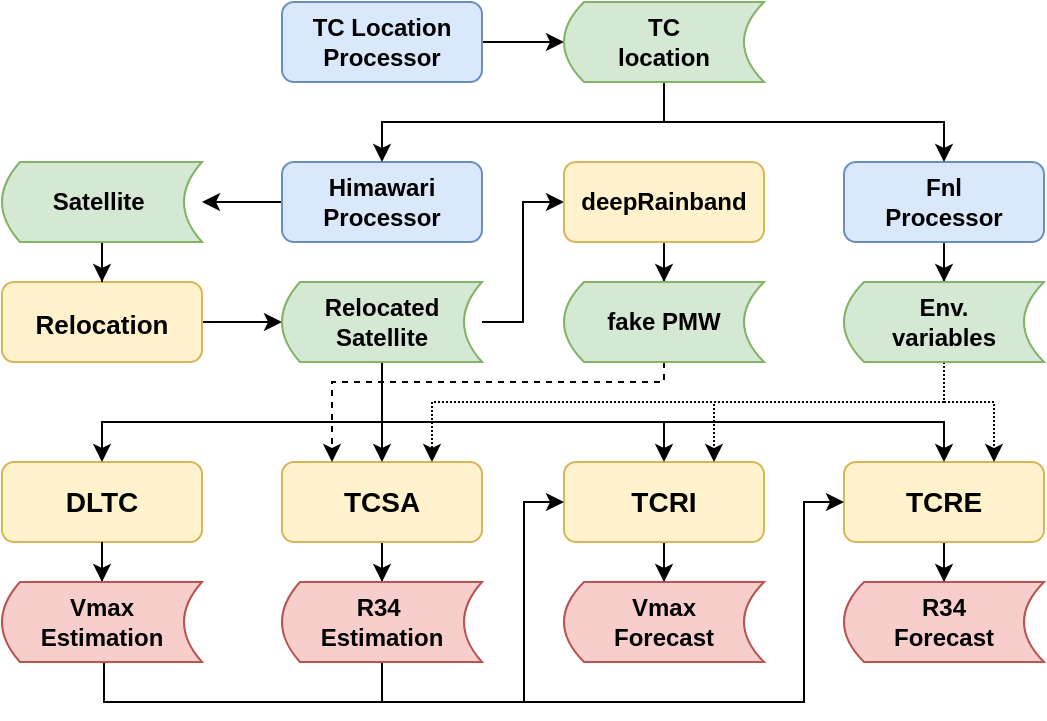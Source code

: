 <mxfile version="22.1.21" type="github">
  <diagram name="Page-1" id="74e2e168-ea6b-b213-b513-2b3c1d86103e">
    <mxGraphModel dx="912" dy="531" grid="1" gridSize="10" guides="1" tooltips="1" connect="1" arrows="1" fold="1" page="1" pageScale="1" pageWidth="1100" pageHeight="850" background="none" math="0" shadow="0">
      <root>
        <mxCell id="0" />
        <mxCell id="1" parent="0" />
        <mxCell id="iOC6fSmJqCydzc7WDYuV-102" style="edgeStyle=orthogonalEdgeStyle;rounded=0;orthogonalLoop=1;jettySize=auto;html=1;entryX=0;entryY=0.5;entryDx=0;entryDy=0;" edge="1" parent="1" source="xviSgolfPBOpMJryr8qm-25" target="iOC6fSmJqCydzc7WDYuV-32">
          <mxGeometry relative="1" as="geometry" />
        </mxCell>
        <mxCell id="xviSgolfPBOpMJryr8qm-25" value="&lt;font style=&quot;font-size: 12px;&quot;&gt;TC Location &lt;br style=&quot;&quot;&gt;Processor&lt;/font&gt;" style="rounded=1;whiteSpace=wrap;html=1;shadow=0;labelBackgroundColor=none;strokeWidth=1;fontFamily=Helvetica;fontSize=11;align=center;strokeColor=#6c8ebf;fillColor=#dae8fc;fontStyle=1" parent="1" vertex="1">
          <mxGeometry x="329" y="100" width="100" height="40" as="geometry" />
        </mxCell>
        <mxCell id="iOC6fSmJqCydzc7WDYuV-42" style="edgeStyle=orthogonalEdgeStyle;rounded=0;orthogonalLoop=1;jettySize=auto;html=1;exitX=0;exitY=0.5;exitDx=0;exitDy=0;entryX=1;entryY=0.5;entryDx=0;entryDy=0;fontFamily=Helvetica;fontStyle=1" edge="1" parent="1" source="xviSgolfPBOpMJryr8qm-26" target="iOC6fSmJqCydzc7WDYuV-5">
          <mxGeometry relative="1" as="geometry" />
        </mxCell>
        <mxCell id="xviSgolfPBOpMJryr8qm-26" value="&lt;font style=&quot;font-size: 12px;&quot;&gt;Himawari &lt;br style=&quot;&quot;&gt;Processor&lt;/font&gt;" style="rounded=1;whiteSpace=wrap;html=1;shadow=0;labelBackgroundColor=none;strokeWidth=1;fontFamily=Helvetica;fontSize=11;align=center;strokeColor=#6c8ebf;fillColor=#dae8fc;fontStyle=1" parent="1" vertex="1">
          <mxGeometry x="329" y="180" width="100" height="40" as="geometry" />
        </mxCell>
        <mxCell id="iOC6fSmJqCydzc7WDYuV-39" style="edgeStyle=orthogonalEdgeStyle;rounded=0;orthogonalLoop=1;jettySize=auto;html=1;entryX=0.5;entryY=0;entryDx=0;entryDy=0;fontFamily=Helvetica;fontStyle=1" edge="1" parent="1" source="xviSgolfPBOpMJryr8qm-27" target="iOC6fSmJqCydzc7WDYuV-7">
          <mxGeometry relative="1" as="geometry" />
        </mxCell>
        <mxCell id="xviSgolfPBOpMJryr8qm-27" value="&lt;font style=&quot;font-size: 12px;&quot;&gt;Fnl &lt;br style=&quot;&quot;&gt;Processor&lt;/font&gt;" style="rounded=1;whiteSpace=wrap;html=1;shadow=0;labelBackgroundColor=none;strokeWidth=1;fontFamily=Helvetica;fontSize=11;align=center;strokeColor=#6c8ebf;fillColor=#dae8fc;fontStyle=1" parent="1" vertex="1">
          <mxGeometry x="610" y="180" width="100" height="40" as="geometry" />
        </mxCell>
        <mxCell id="xviSgolfPBOpMJryr8qm-36" value="&lt;font style=&quot;font-size: 14px;&quot;&gt;DLTC&lt;/font&gt;" style="rounded=1;whiteSpace=wrap;html=1;shadow=0;labelBackgroundColor=none;strokeWidth=1;fontFamily=Helvetica;fontSize=14;align=center;strokeColor=#d6b656;fillColor=#fff2cc;fontStyle=1" parent="1" vertex="1">
          <mxGeometry x="189" y="330" width="100" height="40" as="geometry" />
        </mxCell>
        <mxCell id="iOC6fSmJqCydzc7WDYuV-71" style="edgeStyle=orthogonalEdgeStyle;rounded=0;orthogonalLoop=1;jettySize=auto;html=1;entryX=0.5;entryY=0;entryDx=0;entryDy=0;fontFamily=Helvetica;fontStyle=1" edge="1" parent="1" source="xviSgolfPBOpMJryr8qm-37" target="iOC6fSmJqCydzc7WDYuV-16">
          <mxGeometry relative="1" as="geometry" />
        </mxCell>
        <mxCell id="xviSgolfPBOpMJryr8qm-37" value="&lt;font style=&quot;font-size: 14px;&quot;&gt;TCSA&lt;/font&gt;" style="rounded=1;whiteSpace=wrap;html=1;shadow=0;labelBackgroundColor=none;strokeWidth=1;fontFamily=Helvetica;fontSize=14;align=center;strokeColor=#d6b656;fillColor=#fff2cc;fontStyle=1" parent="1" vertex="1">
          <mxGeometry x="329" y="330" width="100" height="40" as="geometry" />
        </mxCell>
        <mxCell id="iOC6fSmJqCydzc7WDYuV-50" style="edgeStyle=orthogonalEdgeStyle;rounded=0;orthogonalLoop=1;jettySize=auto;html=1;entryX=0.5;entryY=0;entryDx=0;entryDy=0;fontFamily=Helvetica;fontStyle=1" edge="1" parent="1" source="xviSgolfPBOpMJryr8qm-40" target="iOC6fSmJqCydzc7WDYuV-22">
          <mxGeometry relative="1" as="geometry" />
        </mxCell>
        <mxCell id="xviSgolfPBOpMJryr8qm-40" value="&lt;font style=&quot;font-size: 14px;&quot;&gt;TCRE&lt;/font&gt;" style="rounded=1;whiteSpace=wrap;html=1;shadow=0;labelBackgroundColor=none;strokeWidth=1;fontFamily=Helvetica;fontSize=14;align=center;strokeColor=#d6b656;fillColor=#fff2cc;fontStyle=1" parent="1" vertex="1">
          <mxGeometry x="610" y="330" width="100" height="40" as="geometry" />
        </mxCell>
        <mxCell id="iOC6fSmJqCydzc7WDYuV-72" style="edgeStyle=orthogonalEdgeStyle;rounded=0;orthogonalLoop=1;jettySize=auto;html=1;entryX=0.5;entryY=0;entryDx=0;entryDy=0;fontFamily=Helvetica;fontStyle=1" edge="1" parent="1" source="xviSgolfPBOpMJryr8qm-41" target="iOC6fSmJqCydzc7WDYuV-19">
          <mxGeometry relative="1" as="geometry" />
        </mxCell>
        <mxCell id="xviSgolfPBOpMJryr8qm-41" value="&lt;font style=&quot;font-size: 14px;&quot;&gt;TCRI&lt;/font&gt;" style="rounded=1;whiteSpace=wrap;html=1;shadow=0;labelBackgroundColor=none;strokeWidth=1;fontFamily=Helvetica;fontSize=14;align=center;strokeColor=#d6b656;fillColor=#fff2cc;fontStyle=1" parent="1" vertex="1">
          <mxGeometry x="470" y="330" width="100" height="40" as="geometry" />
        </mxCell>
        <mxCell id="xviSgolfPBOpMJryr8qm-47" style="edgeStyle=orthogonalEdgeStyle;rounded=0;orthogonalLoop=1;jettySize=auto;html=1;entryX=0.5;entryY=0;entryDx=0;entryDy=0;strokeColor=default;fontFamily=Helvetica;fontStyle=1" parent="1" source="xviSgolfPBOpMJryr8qm-36" target="iOC6fSmJqCydzc7WDYuV-18" edge="1">
          <mxGeometry relative="1" as="geometry">
            <mxPoint x="659" y="385" as="targetPoint" />
          </mxGeometry>
        </mxCell>
        <mxCell id="iOC6fSmJqCydzc7WDYuV-40" style="edgeStyle=orthogonalEdgeStyle;rounded=0;orthogonalLoop=1;jettySize=auto;html=1;entryX=0;entryY=0.5;entryDx=0;entryDy=0;fontFamily=Helvetica;fontStyle=1" edge="1" parent="1" source="xviSgolfPBOpMJryr8qm-60" target="iOC6fSmJqCydzc7WDYuV-2">
          <mxGeometry relative="1" as="geometry" />
        </mxCell>
        <mxCell id="xviSgolfPBOpMJryr8qm-60" value="&lt;font style=&quot;font-size: 13px;&quot;&gt;Relocation&lt;/font&gt;" style="rounded=1;whiteSpace=wrap;html=1;shadow=0;labelBackgroundColor=none;strokeWidth=1;fontFamily=Helvetica;fontSize=16;align=center;strokeColor=#d6b656;fillColor=#fff2cc;fontStyle=1" parent="1" vertex="1">
          <mxGeometry x="189" y="240" width="100" height="40" as="geometry" />
        </mxCell>
        <mxCell id="iOC6fSmJqCydzc7WDYuV-90" style="edgeStyle=orthogonalEdgeStyle;rounded=0;orthogonalLoop=1;jettySize=auto;html=1;entryX=0.5;entryY=0;entryDx=0;entryDy=0;" edge="1" parent="1" source="iOC6fSmJqCydzc7WDYuV-2" target="xviSgolfPBOpMJryr8qm-36">
          <mxGeometry relative="1" as="geometry">
            <Array as="points">
              <mxPoint x="379" y="310" />
              <mxPoint x="239" y="310" />
            </Array>
          </mxGeometry>
        </mxCell>
        <mxCell id="iOC6fSmJqCydzc7WDYuV-91" style="edgeStyle=orthogonalEdgeStyle;rounded=0;orthogonalLoop=1;jettySize=auto;html=1;entryX=0.5;entryY=0;entryDx=0;entryDy=0;" edge="1" parent="1" source="iOC6fSmJqCydzc7WDYuV-2" target="xviSgolfPBOpMJryr8qm-37">
          <mxGeometry relative="1" as="geometry" />
        </mxCell>
        <mxCell id="iOC6fSmJqCydzc7WDYuV-92" style="edgeStyle=orthogonalEdgeStyle;rounded=0;orthogonalLoop=1;jettySize=auto;html=1;entryX=0.5;entryY=0;entryDx=0;entryDy=0;" edge="1" parent="1" source="iOC6fSmJqCydzc7WDYuV-2" target="xviSgolfPBOpMJryr8qm-41">
          <mxGeometry relative="1" as="geometry">
            <Array as="points">
              <mxPoint x="379" y="310" />
              <mxPoint x="520" y="310" />
            </Array>
          </mxGeometry>
        </mxCell>
        <mxCell id="iOC6fSmJqCydzc7WDYuV-93" style="edgeStyle=orthogonalEdgeStyle;rounded=0;orthogonalLoop=1;jettySize=auto;html=1;entryX=0.5;entryY=0;entryDx=0;entryDy=0;" edge="1" parent="1" source="iOC6fSmJqCydzc7WDYuV-2" target="xviSgolfPBOpMJryr8qm-40">
          <mxGeometry relative="1" as="geometry">
            <Array as="points">
              <mxPoint x="379" y="310" />
              <mxPoint x="660" y="310" />
            </Array>
          </mxGeometry>
        </mxCell>
        <mxCell id="iOC6fSmJqCydzc7WDYuV-98" style="edgeStyle=orthogonalEdgeStyle;rounded=0;orthogonalLoop=1;jettySize=auto;html=1;entryX=0;entryY=0.5;entryDx=0;entryDy=0;" edge="1" parent="1" source="iOC6fSmJqCydzc7WDYuV-2" target="iOC6fSmJqCydzc7WDYuV-10">
          <mxGeometry relative="1" as="geometry" />
        </mxCell>
        <mxCell id="iOC6fSmJqCydzc7WDYuV-2" value="&lt;span&gt;Relocated &lt;br&gt;Satellite&lt;/span&gt;" style="shape=dataStorage;whiteSpace=wrap;html=1;fixedSize=1;fillColor=#d5e8d4;strokeColor=#82b366;fontFamily=Helvetica;fontStyle=1;size=9;" vertex="1" parent="1">
          <mxGeometry x="329" y="240" width="100" height="40" as="geometry" />
        </mxCell>
        <mxCell id="iOC6fSmJqCydzc7WDYuV-44" style="edgeStyle=orthogonalEdgeStyle;rounded=0;orthogonalLoop=1;jettySize=auto;html=1;entryX=0.5;entryY=0;entryDx=0;entryDy=0;fontFamily=Helvetica;fontStyle=1" edge="1" parent="1" source="iOC6fSmJqCydzc7WDYuV-5" target="xviSgolfPBOpMJryr8qm-60">
          <mxGeometry relative="1" as="geometry" />
        </mxCell>
        <mxCell id="iOC6fSmJqCydzc7WDYuV-5" value="&lt;span&gt;Satellite&amp;nbsp;&lt;/span&gt;" style="shape=dataStorage;whiteSpace=wrap;html=1;fixedSize=1;fillColor=#d5e8d4;strokeColor=#82b366;fontFamily=Helvetica;fontStyle=1;size=9;" vertex="1" parent="1">
          <mxGeometry x="189" y="180" width="100" height="40" as="geometry" />
        </mxCell>
        <mxCell id="iOC6fSmJqCydzc7WDYuV-95" style="edgeStyle=orthogonalEdgeStyle;rounded=0;orthogonalLoop=1;jettySize=auto;html=1;entryX=0.75;entryY=0;entryDx=0;entryDy=0;dashed=1;dashPattern=1 1;" edge="1" parent="1" source="iOC6fSmJqCydzc7WDYuV-7" target="xviSgolfPBOpMJryr8qm-37">
          <mxGeometry relative="1" as="geometry">
            <Array as="points">
              <mxPoint x="660" y="300" />
              <mxPoint x="404" y="300" />
            </Array>
          </mxGeometry>
        </mxCell>
        <mxCell id="iOC6fSmJqCydzc7WDYuV-96" style="edgeStyle=orthogonalEdgeStyle;rounded=0;orthogonalLoop=1;jettySize=auto;html=1;entryX=0.75;entryY=0;entryDx=0;entryDy=0;dashed=1;dashPattern=1 1;" edge="1" parent="1" source="iOC6fSmJqCydzc7WDYuV-7" target="xviSgolfPBOpMJryr8qm-41">
          <mxGeometry relative="1" as="geometry">
            <Array as="points">
              <mxPoint x="660" y="300" />
              <mxPoint x="545" y="300" />
            </Array>
          </mxGeometry>
        </mxCell>
        <mxCell id="iOC6fSmJqCydzc7WDYuV-97" style="edgeStyle=orthogonalEdgeStyle;rounded=0;orthogonalLoop=1;jettySize=auto;html=1;entryX=0.75;entryY=0;entryDx=0;entryDy=0;dashed=1;dashPattern=1 1;" edge="1" parent="1" source="iOC6fSmJqCydzc7WDYuV-7" target="xviSgolfPBOpMJryr8qm-40">
          <mxGeometry relative="1" as="geometry">
            <Array as="points">
              <mxPoint x="660" y="300" />
              <mxPoint x="685" y="300" />
            </Array>
          </mxGeometry>
        </mxCell>
        <mxCell id="iOC6fSmJqCydzc7WDYuV-7" value="&lt;span&gt;Env.&lt;br&gt;variables&lt;br&gt;&lt;/span&gt;" style="shape=dataStorage;whiteSpace=wrap;html=1;fixedSize=1;fillColor=#d5e8d4;strokeColor=#82b366;fontFamily=Helvetica;fontStyle=1;size=10;" vertex="1" parent="1">
          <mxGeometry x="610" y="240" width="100" height="40" as="geometry" />
        </mxCell>
        <mxCell id="iOC6fSmJqCydzc7WDYuV-45" style="edgeStyle=orthogonalEdgeStyle;rounded=0;orthogonalLoop=1;jettySize=auto;html=1;entryX=0.5;entryY=0;entryDx=0;entryDy=0;fontFamily=Helvetica;fontStyle=1" edge="1" parent="1" source="iOC6fSmJqCydzc7WDYuV-10" target="iOC6fSmJqCydzc7WDYuV-15">
          <mxGeometry relative="1" as="geometry" />
        </mxCell>
        <mxCell id="iOC6fSmJqCydzc7WDYuV-10" value="deepRainband" style="rounded=1;whiteSpace=wrap;html=1;shadow=0;labelBackgroundColor=none;strokeWidth=1;fontFamily=Helvetica;fontSize=12;align=center;strokeColor=#d6b656;fillColor=#fff2cc;fontStyle=1" vertex="1" parent="1">
          <mxGeometry x="470" y="180" width="100" height="40" as="geometry" />
        </mxCell>
        <mxCell id="iOC6fSmJqCydzc7WDYuV-94" style="edgeStyle=orthogonalEdgeStyle;rounded=0;orthogonalLoop=1;jettySize=auto;html=1;entryX=0.25;entryY=0;entryDx=0;entryDy=0;dashed=1;" edge="1" parent="1" source="iOC6fSmJqCydzc7WDYuV-15" target="xviSgolfPBOpMJryr8qm-37">
          <mxGeometry relative="1" as="geometry">
            <Array as="points">
              <mxPoint x="520" y="290" />
              <mxPoint x="354" y="290" />
            </Array>
          </mxGeometry>
        </mxCell>
        <mxCell id="iOC6fSmJqCydzc7WDYuV-15" value="fake PMW" style="shape=dataStorage;whiteSpace=wrap;html=1;fixedSize=1;fillColor=#d5e8d4;strokeColor=#82b366;fontFamily=Helvetica;fontStyle=1;size=10;" vertex="1" parent="1">
          <mxGeometry x="470" y="240" width="100" height="40" as="geometry" />
        </mxCell>
        <mxCell id="iOC6fSmJqCydzc7WDYuV-99" style="edgeStyle=orthogonalEdgeStyle;rounded=0;orthogonalLoop=1;jettySize=auto;html=1;entryX=0;entryY=0.5;entryDx=0;entryDy=0;" edge="1" parent="1" source="iOC6fSmJqCydzc7WDYuV-16" target="xviSgolfPBOpMJryr8qm-40">
          <mxGeometry relative="1" as="geometry">
            <Array as="points">
              <mxPoint x="379" y="450" />
              <mxPoint x="590" y="450" />
              <mxPoint x="590" y="350" />
            </Array>
          </mxGeometry>
        </mxCell>
        <mxCell id="iOC6fSmJqCydzc7WDYuV-16" value="R34&amp;nbsp;&lt;br&gt;Estimation" style="shape=dataStorage;whiteSpace=wrap;html=1;fixedSize=1;fillColor=#f8cecc;strokeColor=#b85450;fontFamily=Helvetica;fontStyle=1;size=9;" vertex="1" parent="1">
          <mxGeometry x="329" y="390" width="100" height="40" as="geometry" />
        </mxCell>
        <mxCell id="iOC6fSmJqCydzc7WDYuV-83" style="edgeStyle=orthogonalEdgeStyle;rounded=0;orthogonalLoop=1;jettySize=auto;html=1;entryX=0;entryY=0.5;entryDx=0;entryDy=0;" edge="1" parent="1" source="iOC6fSmJqCydzc7WDYuV-18" target="xviSgolfPBOpMJryr8qm-41">
          <mxGeometry relative="1" as="geometry">
            <Array as="points">
              <mxPoint x="240" y="450" />
              <mxPoint x="450" y="450" />
              <mxPoint x="450" y="350" />
            </Array>
          </mxGeometry>
        </mxCell>
        <mxCell id="iOC6fSmJqCydzc7WDYuV-18" value="Vmax &lt;br&gt;Estimation" style="shape=dataStorage;whiteSpace=wrap;html=1;fixedSize=1;fillColor=#f8cecc;strokeColor=#b85450;fontFamily=Helvetica;fontStyle=1;size=9;" vertex="1" parent="1">
          <mxGeometry x="189" y="390" width="100" height="40" as="geometry" />
        </mxCell>
        <mxCell id="iOC6fSmJqCydzc7WDYuV-19" value="Vmax &lt;br&gt;Forecast" style="shape=dataStorage;whiteSpace=wrap;html=1;fixedSize=1;fillColor=#f8cecc;strokeColor=#b85450;fontFamily=Helvetica;fontStyle=1;size=10;" vertex="1" parent="1">
          <mxGeometry x="470" y="390" width="100" height="40" as="geometry" />
        </mxCell>
        <mxCell id="iOC6fSmJqCydzc7WDYuV-22" value="R34&lt;br&gt;Forecast" style="shape=dataStorage;whiteSpace=wrap;html=1;fixedSize=1;fillColor=#f8cecc;strokeColor=#b85450;fontFamily=Helvetica;fontStyle=1;size=10;" vertex="1" parent="1">
          <mxGeometry x="610" y="390" width="100" height="40" as="geometry" />
        </mxCell>
        <mxCell id="iOC6fSmJqCydzc7WDYuV-100" style="edgeStyle=orthogonalEdgeStyle;rounded=0;orthogonalLoop=1;jettySize=auto;html=1;entryX=0.5;entryY=0;entryDx=0;entryDy=0;" edge="1" parent="1" source="iOC6fSmJqCydzc7WDYuV-32" target="xviSgolfPBOpMJryr8qm-26">
          <mxGeometry relative="1" as="geometry">
            <Array as="points">
              <mxPoint x="520" y="160" />
              <mxPoint x="379" y="160" />
            </Array>
          </mxGeometry>
        </mxCell>
        <mxCell id="iOC6fSmJqCydzc7WDYuV-101" style="edgeStyle=orthogonalEdgeStyle;rounded=0;orthogonalLoop=1;jettySize=auto;html=1;entryX=0.5;entryY=0;entryDx=0;entryDy=0;" edge="1" parent="1" source="iOC6fSmJqCydzc7WDYuV-32" target="xviSgolfPBOpMJryr8qm-27">
          <mxGeometry relative="1" as="geometry">
            <Array as="points">
              <mxPoint x="520" y="160" />
              <mxPoint x="660" y="160" />
            </Array>
          </mxGeometry>
        </mxCell>
        <mxCell id="iOC6fSmJqCydzc7WDYuV-32" value="&lt;span&gt;TC &lt;br&gt;location&lt;/span&gt;" style="shape=dataStorage;whiteSpace=wrap;html=1;fixedSize=1;fillColor=#d5e8d4;strokeColor=#82b366;align=center;fontFamily=Helvetica;fontStyle=1;size=10;" vertex="1" parent="1">
          <mxGeometry x="470" y="100" width="100" height="40" as="geometry" />
        </mxCell>
      </root>
    </mxGraphModel>
  </diagram>
</mxfile>
